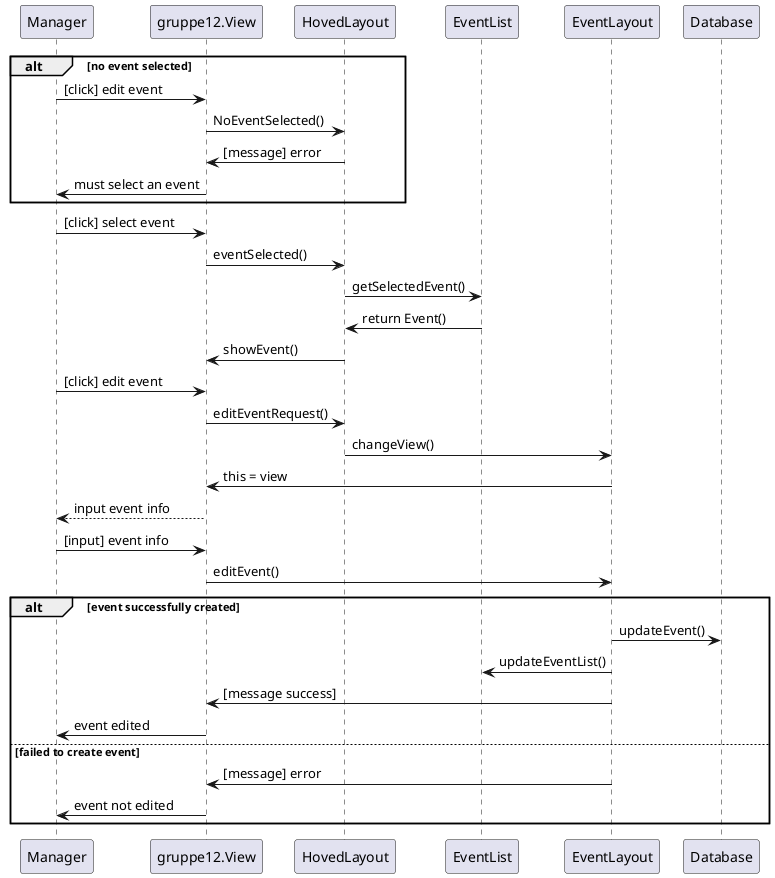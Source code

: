 @startuml
alt no event selected
Manager -> gruppe12.View: [click] edit event
gruppe12.View -> HovedLayout: NoEventSelected()
HovedLayout -> gruppe12.View: [message] error
gruppe12.View -> Manager: must select an event
end
Manager -> gruppe12.View: [click] select event
gruppe12.View -> HovedLayout: eventSelected()
HovedLayout -> EventList: getSelectedEvent()
EventList -> HovedLayout: return Event()
HovedLayout -> gruppe12.View: showEvent()
Manager -> gruppe12.View:[click] edit event
gruppe12.View -> HovedLayout: editEventRequest()
HovedLayout -> EventLayout: changeView()
EventLayout -> gruppe12.View: this = view
gruppe12.View --> Manager: input event info
Manager -> gruppe12.View: [input] event info
gruppe12.View -> EventLayout: editEvent()
alt event successfully created
EventLayout -> Database: updateEvent()
EventLayout -> EventList: updateEventList()
EventLayout -> gruppe12.View: [message success]
gruppe12.View -> Manager: event edited
else failed to create event
EventLayout -> gruppe12.View: [message] error
gruppe12.View -> Manager: event not edited
end
@enduml